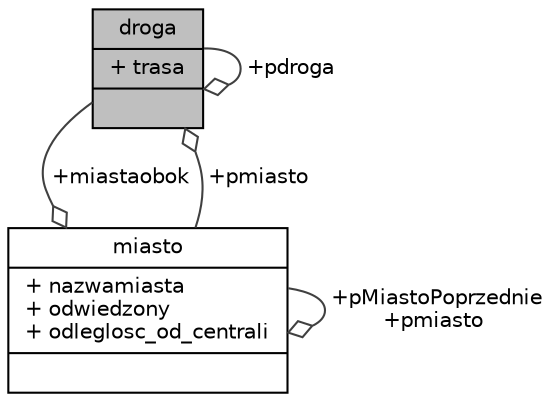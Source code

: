 digraph "droga"
{
  edge [fontname="Helvetica",fontsize="10",labelfontname="Helvetica",labelfontsize="10"];
  node [fontname="Helvetica",fontsize="10",shape=record];
  Node1 [label="{droga\n|+ trasa\l|}",height=0.2,width=0.4,color="black", fillcolor="grey75", style="filled", fontcolor="black"];
  Node1 -> Node1 [color="grey25",fontsize="10",style="solid",label=" +pdroga" ,arrowhead="odiamond",fontname="Helvetica"];
  Node2 -> Node1 [color="grey25",fontsize="10",style="solid",label=" +pmiasto" ,arrowhead="odiamond",fontname="Helvetica"];
  Node2 [label="{miasto\n|+ nazwamiasta\l+ odwiedzony\l+ odleglosc_od_centrali\l|}",height=0.2,width=0.4,color="black", fillcolor="white", style="filled",URL="$structmiasto.html"];
  Node1 -> Node2 [color="grey25",fontsize="10",style="solid",label=" +miastaobok" ,arrowhead="odiamond",fontname="Helvetica"];
  Node2 -> Node2 [color="grey25",fontsize="10",style="solid",label=" +pMiastoPoprzednie\n+pmiasto" ,arrowhead="odiamond",fontname="Helvetica"];
}
